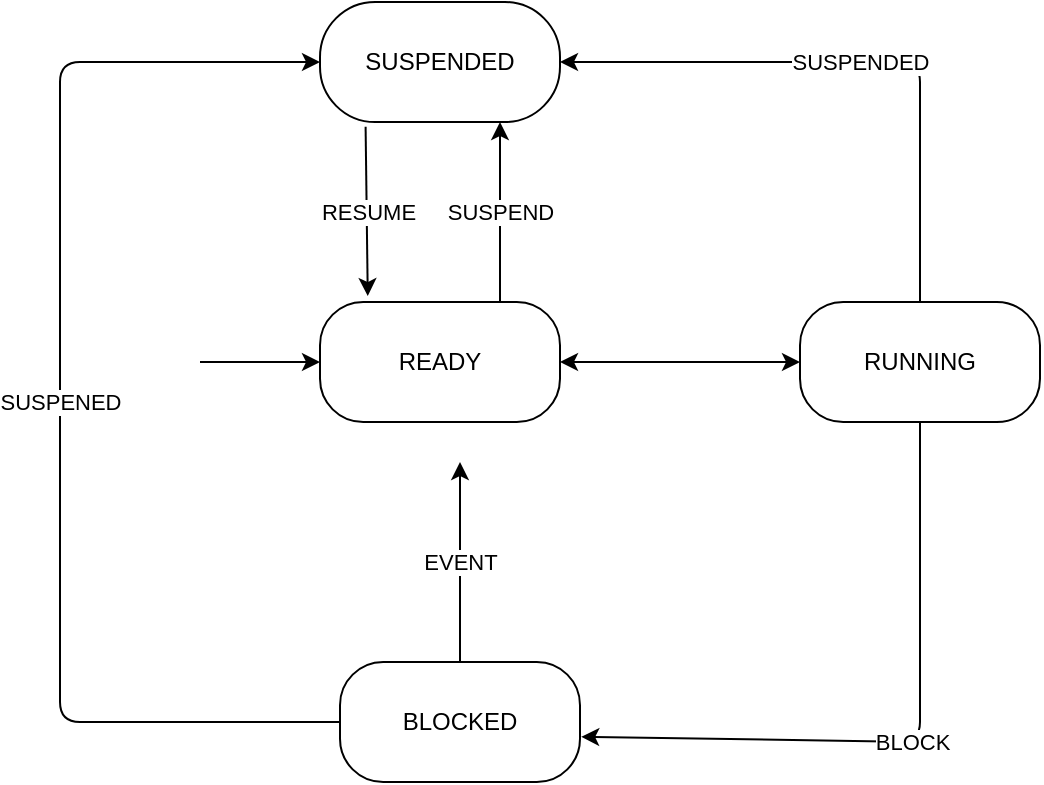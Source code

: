 <mxfile>
    <diagram id="Br-1QoFdLSW2jKHiOZxT" name="Page-1">
        <mxGraphModel dx="637" dy="513" grid="1" gridSize="10" guides="1" tooltips="1" connect="1" arrows="1" fold="1" page="1" pageScale="1" pageWidth="850" pageHeight="1100" math="0" shadow="0">
            <root>
                <mxCell id="0"/>
                <mxCell id="1" parent="0"/>
                <mxCell id="2" value="READY" style="rounded=1;whiteSpace=wrap;html=1;arcSize=36;" vertex="1" parent="1">
                    <mxGeometry x="200" y="270" width="120" height="60" as="geometry"/>
                </mxCell>
                <mxCell id="11" value="RUNNING" style="whiteSpace=wrap;html=1;rounded=1;arcSize=36;" vertex="1" parent="1">
                    <mxGeometry x="440" y="270" width="120" height="60" as="geometry"/>
                </mxCell>
                <mxCell id="12" value="SUSPENDED" style="whiteSpace=wrap;html=1;rounded=1;arcSize=46;" vertex="1" parent="1">
                    <mxGeometry x="200" y="120" width="120" height="60" as="geometry"/>
                </mxCell>
                <mxCell id="13" value="BLOCKED" style="whiteSpace=wrap;html=1;rounded=1;arcSize=36;" vertex="1" parent="1">
                    <mxGeometry x="210" y="450" width="120" height="60" as="geometry"/>
                </mxCell>
                <mxCell id="14" value="" style="endArrow=classic;startArrow=classic;html=1;exitX=1;exitY=0.5;exitDx=0;exitDy=0;entryX=0;entryY=0.5;entryDx=0;entryDy=0;" edge="1" parent="1" source="2" target="11">
                    <mxGeometry width="50" height="50" relative="1" as="geometry">
                        <mxPoint x="280" y="340" as="sourcePoint"/>
                        <mxPoint x="330" y="290" as="targetPoint"/>
                    </mxGeometry>
                </mxCell>
                <mxCell id="21" value="" style="endArrow=classic;html=1;" edge="1" parent="1">
                    <mxGeometry width="50" height="50" relative="1" as="geometry">
                        <mxPoint x="140" y="300" as="sourcePoint"/>
                        <mxPoint x="200" y="300" as="targetPoint"/>
                    </mxGeometry>
                </mxCell>
                <mxCell id="28" value="" style="endArrow=classic;html=1;entryX=1;entryY=0.5;entryDx=0;entryDy=0;exitX=0.5;exitY=0;exitDx=0;exitDy=0;" edge="1" parent="1" source="11" target="12">
                    <mxGeometry relative="1" as="geometry">
                        <mxPoint x="500" y="270" as="sourcePoint"/>
                        <mxPoint x="600" y="270" as="targetPoint"/>
                        <Array as="points">
                            <mxPoint x="500" y="150"/>
                        </Array>
                    </mxGeometry>
                </mxCell>
                <mxCell id="29" value="SUSPENDED" style="edgeLabel;resizable=0;html=1;align=center;verticalAlign=middle;" connectable="0" vertex="1" parent="28">
                    <mxGeometry relative="1" as="geometry"/>
                </mxCell>
                <mxCell id="30" value="" style="endArrow=classic;html=1;entryX=1.005;entryY=0.623;entryDx=0;entryDy=0;entryPerimeter=0;exitX=0.5;exitY=1;exitDx=0;exitDy=0;" edge="1" parent="1" source="11" target="13">
                    <mxGeometry relative="1" as="geometry">
                        <mxPoint x="510" y="400" as="sourcePoint"/>
                        <mxPoint x="600" y="330" as="targetPoint"/>
                        <Array as="points">
                            <mxPoint x="500" y="490"/>
                        </Array>
                    </mxGeometry>
                </mxCell>
                <mxCell id="31" value="BLOCK" style="edgeLabel;resizable=0;html=1;align=center;verticalAlign=middle;" connectable="0" vertex="1" parent="30">
                    <mxGeometry relative="1" as="geometry"/>
                </mxCell>
                <mxCell id="32" value="" style="endArrow=classic;html=1;exitX=0;exitY=0.5;exitDx=0;exitDy=0;entryX=0;entryY=0.5;entryDx=0;entryDy=0;" edge="1" parent="1" source="13" target="12">
                    <mxGeometry relative="1" as="geometry">
                        <mxPoint x="100" y="420" as="sourcePoint"/>
                        <mxPoint x="200" y="420" as="targetPoint"/>
                        <Array as="points">
                            <mxPoint x="70" y="480"/>
                            <mxPoint x="70" y="150"/>
                        </Array>
                    </mxGeometry>
                </mxCell>
                <mxCell id="33" value="SUSPENED" style="edgeLabel;resizable=0;html=1;align=center;verticalAlign=middle;" connectable="0" vertex="1" parent="32">
                    <mxGeometry relative="1" as="geometry"/>
                </mxCell>
                <mxCell id="34" value="" style="endArrow=classic;html=1;" edge="1" parent="1" source="13">
                    <mxGeometry relative="1" as="geometry">
                        <mxPoint x="270" y="350" as="sourcePoint"/>
                        <mxPoint x="270" y="350" as="targetPoint"/>
                    </mxGeometry>
                </mxCell>
                <mxCell id="35" value="EVENT" style="edgeLabel;resizable=0;html=1;align=center;verticalAlign=middle;" connectable="0" vertex="1" parent="34">
                    <mxGeometry relative="1" as="geometry"/>
                </mxCell>
                <mxCell id="40" value="" style="endArrow=classic;html=1;entryX=0.199;entryY=-0.05;entryDx=0;entryDy=0;entryPerimeter=0;exitX=0.19;exitY=1.04;exitDx=0;exitDy=0;exitPerimeter=0;" edge="1" parent="1" source="12" target="2">
                    <mxGeometry relative="1" as="geometry">
                        <mxPoint x="200" y="210" as="sourcePoint"/>
                        <mxPoint x="300" y="210" as="targetPoint"/>
                    </mxGeometry>
                </mxCell>
                <mxCell id="41" value="RESUME" style="edgeLabel;resizable=0;html=1;align=center;verticalAlign=middle;" connectable="0" vertex="1" parent="40">
                    <mxGeometry relative="1" as="geometry"/>
                </mxCell>
                <mxCell id="42" value="" style="endArrow=classic;html=1;entryX=0.75;entryY=1;entryDx=0;entryDy=0;exitX=0.75;exitY=0;exitDx=0;exitDy=0;" edge="1" parent="1" source="2" target="12">
                    <mxGeometry relative="1" as="geometry">
                        <mxPoint x="280" y="260" as="sourcePoint"/>
                        <mxPoint x="380" y="260" as="targetPoint"/>
                    </mxGeometry>
                </mxCell>
                <mxCell id="43" value="SUSPEND" style="edgeLabel;resizable=0;html=1;align=center;verticalAlign=middle;" connectable="0" vertex="1" parent="42">
                    <mxGeometry relative="1" as="geometry"/>
                </mxCell>
            </root>
        </mxGraphModel>
    </diagram>
</mxfile>